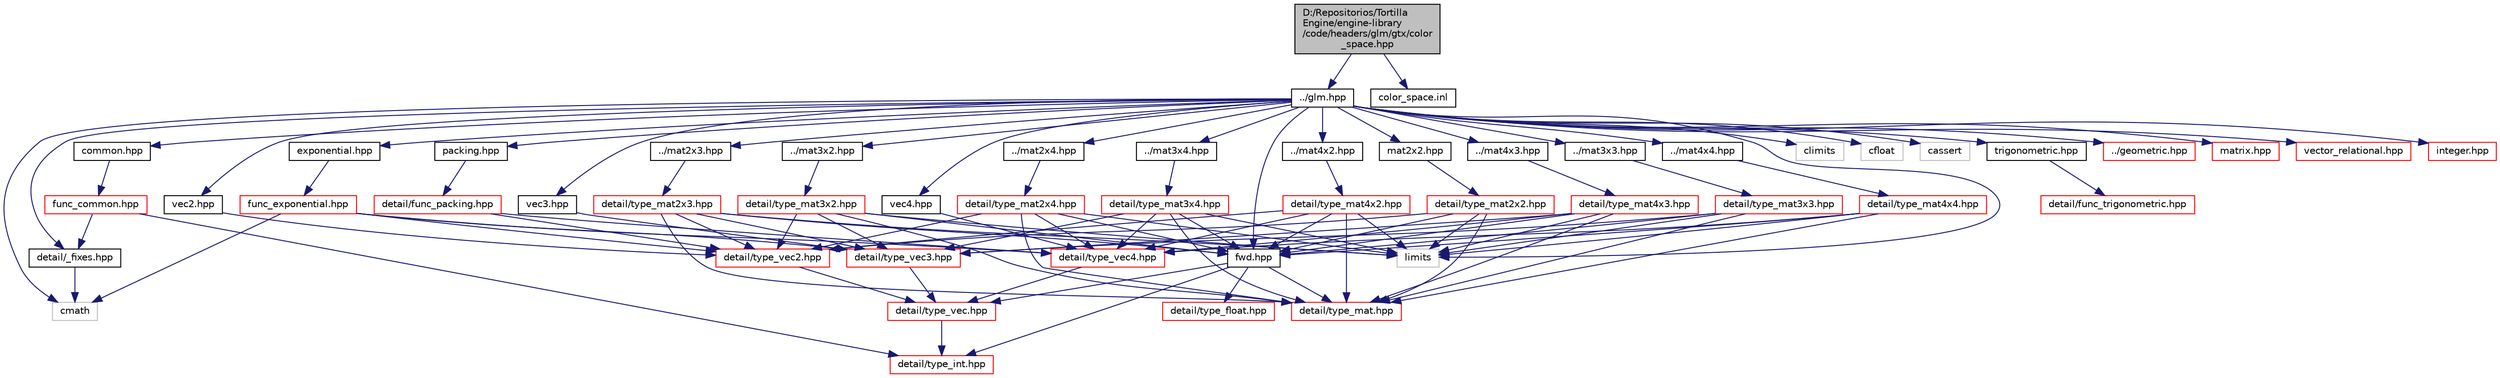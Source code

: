digraph "D:/Repositorios/TortillaEngine/engine-library/code/headers/glm/gtx/color_space.hpp"
{
 // LATEX_PDF_SIZE
  edge [fontname="Helvetica",fontsize="10",labelfontname="Helvetica",labelfontsize="10"];
  node [fontname="Helvetica",fontsize="10",shape=record];
  Node1 [label="D:/Repositorios/Tortilla\lEngine/engine-library\l/code/headers/glm/gtx/color\l_space.hpp",height=0.2,width=0.4,color="black", fillcolor="grey75", style="filled", fontcolor="black",tooltip=" "];
  Node1 -> Node2 [color="midnightblue",fontsize="10",style="solid",fontname="Helvetica"];
  Node2 [label="../glm.hpp",height=0.2,width=0.4,color="black", fillcolor="white", style="filled",URL="$glm_8hpp.html",tooltip=" "];
  Node2 -> Node3 [color="midnightblue",fontsize="10",style="solid",fontname="Helvetica"];
  Node3 [label="detail/_fixes.hpp",height=0.2,width=0.4,color="black", fillcolor="white", style="filled",URL="$__fixes_8hpp.html",tooltip=" "];
  Node3 -> Node4 [color="midnightblue",fontsize="10",style="solid",fontname="Helvetica"];
  Node4 [label="cmath",height=0.2,width=0.4,color="grey75", fillcolor="white", style="filled",tooltip=" "];
  Node2 -> Node4 [color="midnightblue",fontsize="10",style="solid",fontname="Helvetica"];
  Node2 -> Node5 [color="midnightblue",fontsize="10",style="solid",fontname="Helvetica"];
  Node5 [label="climits",height=0.2,width=0.4,color="grey75", fillcolor="white", style="filled",tooltip=" "];
  Node2 -> Node6 [color="midnightblue",fontsize="10",style="solid",fontname="Helvetica"];
  Node6 [label="cfloat",height=0.2,width=0.4,color="grey75", fillcolor="white", style="filled",tooltip=" "];
  Node2 -> Node7 [color="midnightblue",fontsize="10",style="solid",fontname="Helvetica"];
  Node7 [label="limits",height=0.2,width=0.4,color="grey75", fillcolor="white", style="filled",tooltip=" "];
  Node2 -> Node8 [color="midnightblue",fontsize="10",style="solid",fontname="Helvetica"];
  Node8 [label="cassert",height=0.2,width=0.4,color="grey75", fillcolor="white", style="filled",tooltip=" "];
  Node2 -> Node9 [color="midnightblue",fontsize="10",style="solid",fontname="Helvetica"];
  Node9 [label="fwd.hpp",height=0.2,width=0.4,color="black", fillcolor="white", style="filled",URL="$fwd_8hpp.html",tooltip=" "];
  Node9 -> Node10 [color="midnightblue",fontsize="10",style="solid",fontname="Helvetica"];
  Node10 [label="detail/type_int.hpp",height=0.2,width=0.4,color="red", fillcolor="white", style="filled",URL="$type__int_8hpp.html",tooltip=" "];
  Node9 -> Node14 [color="midnightblue",fontsize="10",style="solid",fontname="Helvetica"];
  Node14 [label="detail/type_float.hpp",height=0.2,width=0.4,color="red", fillcolor="white", style="filled",URL="$type__float_8hpp.html",tooltip=" "];
  Node9 -> Node15 [color="midnightblue",fontsize="10",style="solid",fontname="Helvetica"];
  Node15 [label="detail/type_vec.hpp",height=0.2,width=0.4,color="red", fillcolor="white", style="filled",URL="$type__vec_8hpp.html",tooltip=" "];
  Node15 -> Node10 [color="midnightblue",fontsize="10",style="solid",fontname="Helvetica"];
  Node9 -> Node17 [color="midnightblue",fontsize="10",style="solid",fontname="Helvetica"];
  Node17 [label="detail/type_mat.hpp",height=0.2,width=0.4,color="red", fillcolor="white", style="filled",URL="$type__mat_8hpp.html",tooltip=" "];
  Node2 -> Node18 [color="midnightblue",fontsize="10",style="solid",fontname="Helvetica"];
  Node18 [label="vec2.hpp",height=0.2,width=0.4,color="black", fillcolor="white", style="filled",URL="$vec2_8hpp.html",tooltip=" "];
  Node18 -> Node19 [color="midnightblue",fontsize="10",style="solid",fontname="Helvetica"];
  Node19 [label="detail/type_vec2.hpp",height=0.2,width=0.4,color="red", fillcolor="white", style="filled",URL="$type__vec2_8hpp.html",tooltip=" "];
  Node19 -> Node15 [color="midnightblue",fontsize="10",style="solid",fontname="Helvetica"];
  Node2 -> Node21 [color="midnightblue",fontsize="10",style="solid",fontname="Helvetica"];
  Node21 [label="vec3.hpp",height=0.2,width=0.4,color="black", fillcolor="white", style="filled",URL="$vec3_8hpp.html",tooltip=" "];
  Node21 -> Node22 [color="midnightblue",fontsize="10",style="solid",fontname="Helvetica"];
  Node22 [label="detail/type_vec3.hpp",height=0.2,width=0.4,color="red", fillcolor="white", style="filled",URL="$type__vec3_8hpp.html",tooltip=" "];
  Node22 -> Node15 [color="midnightblue",fontsize="10",style="solid",fontname="Helvetica"];
  Node2 -> Node24 [color="midnightblue",fontsize="10",style="solid",fontname="Helvetica"];
  Node24 [label="vec4.hpp",height=0.2,width=0.4,color="black", fillcolor="white", style="filled",URL="$vec4_8hpp.html",tooltip=" "];
  Node24 -> Node25 [color="midnightblue",fontsize="10",style="solid",fontname="Helvetica"];
  Node25 [label="detail/type_vec4.hpp",height=0.2,width=0.4,color="red", fillcolor="white", style="filled",URL="$type__vec4_8hpp.html",tooltip=" "];
  Node25 -> Node15 [color="midnightblue",fontsize="10",style="solid",fontname="Helvetica"];
  Node2 -> Node27 [color="midnightblue",fontsize="10",style="solid",fontname="Helvetica"];
  Node27 [label="mat2x2.hpp",height=0.2,width=0.4,color="black", fillcolor="white", style="filled",URL="$mat2x2_8hpp.html",tooltip=" "];
  Node27 -> Node28 [color="midnightblue",fontsize="10",style="solid",fontname="Helvetica"];
  Node28 [label="detail/type_mat2x2.hpp",height=0.2,width=0.4,color="red", fillcolor="white", style="filled",URL="$type__mat2x2_8hpp.html",tooltip=" "];
  Node28 -> Node9 [color="midnightblue",fontsize="10",style="solid",fontname="Helvetica"];
  Node28 -> Node19 [color="midnightblue",fontsize="10",style="solid",fontname="Helvetica"];
  Node28 -> Node17 [color="midnightblue",fontsize="10",style="solid",fontname="Helvetica"];
  Node28 -> Node7 [color="midnightblue",fontsize="10",style="solid",fontname="Helvetica"];
  Node2 -> Node31 [color="midnightblue",fontsize="10",style="solid",fontname="Helvetica"];
  Node31 [label="../mat2x3.hpp",height=0.2,width=0.4,color="black", fillcolor="white", style="filled",URL="$mat2x3_8hpp.html",tooltip=" "];
  Node31 -> Node32 [color="midnightblue",fontsize="10",style="solid",fontname="Helvetica"];
  Node32 [label="detail/type_mat2x3.hpp",height=0.2,width=0.4,color="red", fillcolor="white", style="filled",URL="$type__mat2x3_8hpp.html",tooltip=" "];
  Node32 -> Node9 [color="midnightblue",fontsize="10",style="solid",fontname="Helvetica"];
  Node32 -> Node19 [color="midnightblue",fontsize="10",style="solid",fontname="Helvetica"];
  Node32 -> Node22 [color="midnightblue",fontsize="10",style="solid",fontname="Helvetica"];
  Node32 -> Node17 [color="midnightblue",fontsize="10",style="solid",fontname="Helvetica"];
  Node32 -> Node7 [color="midnightblue",fontsize="10",style="solid",fontname="Helvetica"];
  Node2 -> Node34 [color="midnightblue",fontsize="10",style="solid",fontname="Helvetica"];
  Node34 [label="../mat2x4.hpp",height=0.2,width=0.4,color="black", fillcolor="white", style="filled",URL="$mat2x4_8hpp.html",tooltip=" "];
  Node34 -> Node35 [color="midnightblue",fontsize="10",style="solid",fontname="Helvetica"];
  Node35 [label="detail/type_mat2x4.hpp",height=0.2,width=0.4,color="red", fillcolor="white", style="filled",URL="$type__mat2x4_8hpp.html",tooltip=" "];
  Node35 -> Node9 [color="midnightblue",fontsize="10",style="solid",fontname="Helvetica"];
  Node35 -> Node19 [color="midnightblue",fontsize="10",style="solid",fontname="Helvetica"];
  Node35 -> Node25 [color="midnightblue",fontsize="10",style="solid",fontname="Helvetica"];
  Node35 -> Node17 [color="midnightblue",fontsize="10",style="solid",fontname="Helvetica"];
  Node35 -> Node7 [color="midnightblue",fontsize="10",style="solid",fontname="Helvetica"];
  Node2 -> Node37 [color="midnightblue",fontsize="10",style="solid",fontname="Helvetica"];
  Node37 [label="../mat3x2.hpp",height=0.2,width=0.4,color="black", fillcolor="white", style="filled",URL="$mat3x2_8hpp.html",tooltip=" "];
  Node37 -> Node38 [color="midnightblue",fontsize="10",style="solid",fontname="Helvetica"];
  Node38 [label="detail/type_mat3x2.hpp",height=0.2,width=0.4,color="red", fillcolor="white", style="filled",URL="$type__mat3x2_8hpp.html",tooltip=" "];
  Node38 -> Node9 [color="midnightblue",fontsize="10",style="solid",fontname="Helvetica"];
  Node38 -> Node19 [color="midnightblue",fontsize="10",style="solid",fontname="Helvetica"];
  Node38 -> Node22 [color="midnightblue",fontsize="10",style="solid",fontname="Helvetica"];
  Node38 -> Node17 [color="midnightblue",fontsize="10",style="solid",fontname="Helvetica"];
  Node38 -> Node7 [color="midnightblue",fontsize="10",style="solid",fontname="Helvetica"];
  Node2 -> Node40 [color="midnightblue",fontsize="10",style="solid",fontname="Helvetica"];
  Node40 [label="../mat3x3.hpp",height=0.2,width=0.4,color="black", fillcolor="white", style="filled",URL="$mat3x3_8hpp.html",tooltip=" "];
  Node40 -> Node41 [color="midnightblue",fontsize="10",style="solid",fontname="Helvetica"];
  Node41 [label="detail/type_mat3x3.hpp",height=0.2,width=0.4,color="red", fillcolor="white", style="filled",URL="$type__mat3x3_8hpp.html",tooltip=" "];
  Node41 -> Node9 [color="midnightblue",fontsize="10",style="solid",fontname="Helvetica"];
  Node41 -> Node22 [color="midnightblue",fontsize="10",style="solid",fontname="Helvetica"];
  Node41 -> Node17 [color="midnightblue",fontsize="10",style="solid",fontname="Helvetica"];
  Node41 -> Node7 [color="midnightblue",fontsize="10",style="solid",fontname="Helvetica"];
  Node2 -> Node43 [color="midnightblue",fontsize="10",style="solid",fontname="Helvetica"];
  Node43 [label="../mat3x4.hpp",height=0.2,width=0.4,color="black", fillcolor="white", style="filled",URL="$mat3x4_8hpp.html",tooltip=" "];
  Node43 -> Node44 [color="midnightblue",fontsize="10",style="solid",fontname="Helvetica"];
  Node44 [label="detail/type_mat3x4.hpp",height=0.2,width=0.4,color="red", fillcolor="white", style="filled",URL="$type__mat3x4_8hpp.html",tooltip=" "];
  Node44 -> Node9 [color="midnightblue",fontsize="10",style="solid",fontname="Helvetica"];
  Node44 -> Node22 [color="midnightblue",fontsize="10",style="solid",fontname="Helvetica"];
  Node44 -> Node25 [color="midnightblue",fontsize="10",style="solid",fontname="Helvetica"];
  Node44 -> Node17 [color="midnightblue",fontsize="10",style="solid",fontname="Helvetica"];
  Node44 -> Node7 [color="midnightblue",fontsize="10",style="solid",fontname="Helvetica"];
  Node2 -> Node46 [color="midnightblue",fontsize="10",style="solid",fontname="Helvetica"];
  Node46 [label="../mat4x2.hpp",height=0.2,width=0.4,color="black", fillcolor="white", style="filled",URL="$mat4x2_8hpp.html",tooltip=" "];
  Node46 -> Node47 [color="midnightblue",fontsize="10",style="solid",fontname="Helvetica"];
  Node47 [label="detail/type_mat4x2.hpp",height=0.2,width=0.4,color="red", fillcolor="white", style="filled",URL="$type__mat4x2_8hpp.html",tooltip=" "];
  Node47 -> Node9 [color="midnightblue",fontsize="10",style="solid",fontname="Helvetica"];
  Node47 -> Node19 [color="midnightblue",fontsize="10",style="solid",fontname="Helvetica"];
  Node47 -> Node25 [color="midnightblue",fontsize="10",style="solid",fontname="Helvetica"];
  Node47 -> Node17 [color="midnightblue",fontsize="10",style="solid",fontname="Helvetica"];
  Node47 -> Node7 [color="midnightblue",fontsize="10",style="solid",fontname="Helvetica"];
  Node2 -> Node49 [color="midnightblue",fontsize="10",style="solid",fontname="Helvetica"];
  Node49 [label="../mat4x3.hpp",height=0.2,width=0.4,color="black", fillcolor="white", style="filled",URL="$mat4x3_8hpp.html",tooltip=" "];
  Node49 -> Node50 [color="midnightblue",fontsize="10",style="solid",fontname="Helvetica"];
  Node50 [label="detail/type_mat4x3.hpp",height=0.2,width=0.4,color="red", fillcolor="white", style="filled",URL="$type__mat4x3_8hpp.html",tooltip=" "];
  Node50 -> Node9 [color="midnightblue",fontsize="10",style="solid",fontname="Helvetica"];
  Node50 -> Node22 [color="midnightblue",fontsize="10",style="solid",fontname="Helvetica"];
  Node50 -> Node25 [color="midnightblue",fontsize="10",style="solid",fontname="Helvetica"];
  Node50 -> Node17 [color="midnightblue",fontsize="10",style="solid",fontname="Helvetica"];
  Node50 -> Node7 [color="midnightblue",fontsize="10",style="solid",fontname="Helvetica"];
  Node2 -> Node52 [color="midnightblue",fontsize="10",style="solid",fontname="Helvetica"];
  Node52 [label="../mat4x4.hpp",height=0.2,width=0.4,color="black", fillcolor="white", style="filled",URL="$mat4x4_8hpp.html",tooltip=" "];
  Node52 -> Node53 [color="midnightblue",fontsize="10",style="solid",fontname="Helvetica"];
  Node53 [label="detail/type_mat4x4.hpp",height=0.2,width=0.4,color="red", fillcolor="white", style="filled",URL="$type__mat4x4_8hpp.html",tooltip=" "];
  Node53 -> Node9 [color="midnightblue",fontsize="10",style="solid",fontname="Helvetica"];
  Node53 -> Node25 [color="midnightblue",fontsize="10",style="solid",fontname="Helvetica"];
  Node53 -> Node17 [color="midnightblue",fontsize="10",style="solid",fontname="Helvetica"];
  Node53 -> Node7 [color="midnightblue",fontsize="10",style="solid",fontname="Helvetica"];
  Node2 -> Node68 [color="midnightblue",fontsize="10",style="solid",fontname="Helvetica"];
  Node68 [label="trigonometric.hpp",height=0.2,width=0.4,color="black", fillcolor="white", style="filled",URL="$trigonometric_8hpp.html",tooltip=" "];
  Node68 -> Node69 [color="midnightblue",fontsize="10",style="solid",fontname="Helvetica"];
  Node69 [label="detail/func_trigonometric.hpp",height=0.2,width=0.4,color="red", fillcolor="white", style="filled",URL="$func__trigonometric_8hpp.html",tooltip=" "];
  Node2 -> Node71 [color="midnightblue",fontsize="10",style="solid",fontname="Helvetica"];
  Node71 [label="exponential.hpp",height=0.2,width=0.4,color="black", fillcolor="white", style="filled",URL="$exponential_8hpp.html",tooltip=" "];
  Node71 -> Node59 [color="midnightblue",fontsize="10",style="solid",fontname="Helvetica"];
  Node59 [label="func_exponential.hpp",height=0.2,width=0.4,color="red", fillcolor="white", style="filled",URL="$func__exponential_8hpp.html",tooltip=" "];
  Node59 -> Node19 [color="midnightblue",fontsize="10",style="solid",fontname="Helvetica"];
  Node59 -> Node22 [color="midnightblue",fontsize="10",style="solid",fontname="Helvetica"];
  Node59 -> Node25 [color="midnightblue",fontsize="10",style="solid",fontname="Helvetica"];
  Node59 -> Node4 [color="midnightblue",fontsize="10",style="solid",fontname="Helvetica"];
  Node2 -> Node72 [color="midnightblue",fontsize="10",style="solid",fontname="Helvetica"];
  Node72 [label="common.hpp",height=0.2,width=0.4,color="black", fillcolor="white", style="filled",URL="$common_8hpp.html",tooltip=" "];
  Node72 -> Node66 [color="midnightblue",fontsize="10",style="solid",fontname="Helvetica"];
  Node66 [label="func_common.hpp",height=0.2,width=0.4,color="red", fillcolor="white", style="filled",URL="$func__common_8hpp.html",tooltip=" "];
  Node66 -> Node10 [color="midnightblue",fontsize="10",style="solid",fontname="Helvetica"];
  Node66 -> Node3 [color="midnightblue",fontsize="10",style="solid",fontname="Helvetica"];
  Node2 -> Node73 [color="midnightblue",fontsize="10",style="solid",fontname="Helvetica"];
  Node73 [label="packing.hpp",height=0.2,width=0.4,color="black", fillcolor="white", style="filled",URL="$packing_8hpp.html",tooltip=" "];
  Node73 -> Node74 [color="midnightblue",fontsize="10",style="solid",fontname="Helvetica"];
  Node74 [label="detail/func_packing.hpp",height=0.2,width=0.4,color="red", fillcolor="white", style="filled",URL="$func__packing_8hpp.html",tooltip=" "];
  Node74 -> Node19 [color="midnightblue",fontsize="10",style="solid",fontname="Helvetica"];
  Node74 -> Node25 [color="midnightblue",fontsize="10",style="solid",fontname="Helvetica"];
  Node2 -> Node56 [color="midnightblue",fontsize="10",style="solid",fontname="Helvetica"];
  Node56 [label="../geometric.hpp",height=0.2,width=0.4,color="red", fillcolor="white", style="filled",URL="$geometric_8hpp.html",tooltip=" "];
  Node2 -> Node78 [color="midnightblue",fontsize="10",style="solid",fontname="Helvetica"];
  Node78 [label="matrix.hpp",height=0.2,width=0.4,color="red", fillcolor="white", style="filled",URL="$matrix_8hpp.html",tooltip=" "];
  Node2 -> Node79 [color="midnightblue",fontsize="10",style="solid",fontname="Helvetica"];
  Node79 [label="vector_relational.hpp",height=0.2,width=0.4,color="red", fillcolor="white", style="filled",URL="$vector__relational_8hpp.html",tooltip=" "];
  Node2 -> Node80 [color="midnightblue",fontsize="10",style="solid",fontname="Helvetica"];
  Node80 [label="integer.hpp",height=0.2,width=0.4,color="red", fillcolor="white", style="filled",URL="$integer_8hpp.html",tooltip=" "];
  Node1 -> Node83 [color="midnightblue",fontsize="10",style="solid",fontname="Helvetica"];
  Node83 [label="color_space.inl",height=0.2,width=0.4,color="black", fillcolor="white", style="filled",URL="$gtx_2color__space_8inl.html",tooltip=" "];
}
